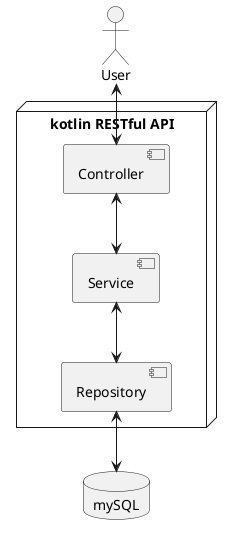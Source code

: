 @startuml
actor "User" as user
node "kotlin RESTful API" {
 component "Controller" as controller
 component "Service" as service
 component "Repository" as repository
}
database "mySQL" as database

user <--> controller
controller <--> service
service <--> repository
repository <--> database
@enduml